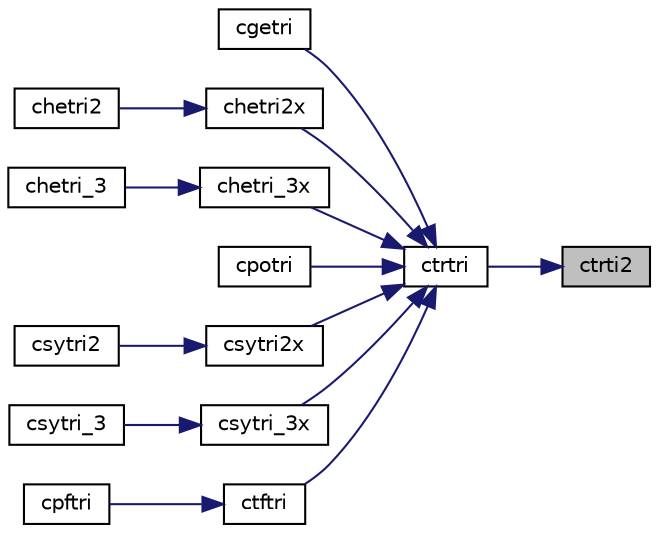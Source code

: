 digraph "ctrti2"
{
 // LATEX_PDF_SIZE
  edge [fontname="Helvetica",fontsize="10",labelfontname="Helvetica",labelfontsize="10"];
  node [fontname="Helvetica",fontsize="10",shape=record];
  rankdir="RL";
  Node1 [label="ctrti2",height=0.2,width=0.4,color="black", fillcolor="grey75", style="filled", fontcolor="black",tooltip="CTRTI2 computes the inverse of a triangular matrix (unblocked algorithm)."];
  Node1 -> Node2 [dir="back",color="midnightblue",fontsize="10",style="solid",fontname="Helvetica"];
  Node2 [label="ctrtri",height=0.2,width=0.4,color="black", fillcolor="white", style="filled",URL="$ctrtri_8f.html#ad08962e5806175e6e372db349a963ecc",tooltip="CTRTRI"];
  Node2 -> Node3 [dir="back",color="midnightblue",fontsize="10",style="solid",fontname="Helvetica"];
  Node3 [label="cgetri",height=0.2,width=0.4,color="black", fillcolor="white", style="filled",URL="$cgetri_8f.html#ae22ce12a3734b080ad8369ebf7e9c3a7",tooltip="CGETRI"];
  Node2 -> Node4 [dir="back",color="midnightblue",fontsize="10",style="solid",fontname="Helvetica"];
  Node4 [label="chetri2x",height=0.2,width=0.4,color="black", fillcolor="white", style="filled",URL="$chetri2x_8f.html#afe7834578ea19a76675c9df6a62b00b5",tooltip="CHETRI2X"];
  Node4 -> Node5 [dir="back",color="midnightblue",fontsize="10",style="solid",fontname="Helvetica"];
  Node5 [label="chetri2",height=0.2,width=0.4,color="black", fillcolor="white", style="filled",URL="$chetri2_8f.html#a465ce5fd883b0d3892a8194638c91e6c",tooltip="CHETRI2"];
  Node2 -> Node6 [dir="back",color="midnightblue",fontsize="10",style="solid",fontname="Helvetica"];
  Node6 [label="chetri_3x",height=0.2,width=0.4,color="black", fillcolor="white", style="filled",URL="$chetri__3x_8f.html#a150cfe168271fdd7c67e0be57597c530",tooltip="CHETRI_3X"];
  Node6 -> Node7 [dir="back",color="midnightblue",fontsize="10",style="solid",fontname="Helvetica"];
  Node7 [label="chetri_3",height=0.2,width=0.4,color="black", fillcolor="white", style="filled",URL="$chetri__3_8f.html#a3e80a0db1b2546e68bbc46bf0b21a220",tooltip="CHETRI_3"];
  Node2 -> Node8 [dir="back",color="midnightblue",fontsize="10",style="solid",fontname="Helvetica"];
  Node8 [label="cpotri",height=0.2,width=0.4,color="black", fillcolor="white", style="filled",URL="$cpotri_8f.html#a52b8da4d314abefaee93dd5c1ed7739e",tooltip="CPOTRI"];
  Node2 -> Node9 [dir="back",color="midnightblue",fontsize="10",style="solid",fontname="Helvetica"];
  Node9 [label="csytri2x",height=0.2,width=0.4,color="black", fillcolor="white", style="filled",URL="$csytri2x_8f.html#ad885e99b62087bfc142f1ca6e51f6941",tooltip="CSYTRI2X"];
  Node9 -> Node10 [dir="back",color="midnightblue",fontsize="10",style="solid",fontname="Helvetica"];
  Node10 [label="csytri2",height=0.2,width=0.4,color="black", fillcolor="white", style="filled",URL="$csytri2_8f.html#a2d7c0e6bd15ea0feb3e19156fd6222ef",tooltip="CSYTRI2"];
  Node2 -> Node11 [dir="back",color="midnightblue",fontsize="10",style="solid",fontname="Helvetica"];
  Node11 [label="csytri_3x",height=0.2,width=0.4,color="black", fillcolor="white", style="filled",URL="$csytri__3x_8f.html#aab94d207da90a7fc4248793bbce9d803",tooltip="CSYTRI_3X"];
  Node11 -> Node12 [dir="back",color="midnightblue",fontsize="10",style="solid",fontname="Helvetica"];
  Node12 [label="csytri_3",height=0.2,width=0.4,color="black", fillcolor="white", style="filled",URL="$csytri__3_8f.html#a3402040636f0ebdb6510b2b2820c7b25",tooltip="CSYTRI_3"];
  Node2 -> Node13 [dir="back",color="midnightblue",fontsize="10",style="solid",fontname="Helvetica"];
  Node13 [label="ctftri",height=0.2,width=0.4,color="black", fillcolor="white", style="filled",URL="$ctftri_8f.html#a218ce7220e5ec93d068e678c80ec8e8c",tooltip="CTFTRI"];
  Node13 -> Node14 [dir="back",color="midnightblue",fontsize="10",style="solid",fontname="Helvetica"];
  Node14 [label="cpftri",height=0.2,width=0.4,color="black", fillcolor="white", style="filled",URL="$cpftri_8f.html#a672b051992319314048b1daf9d79567f",tooltip="CPFTRI"];
}
